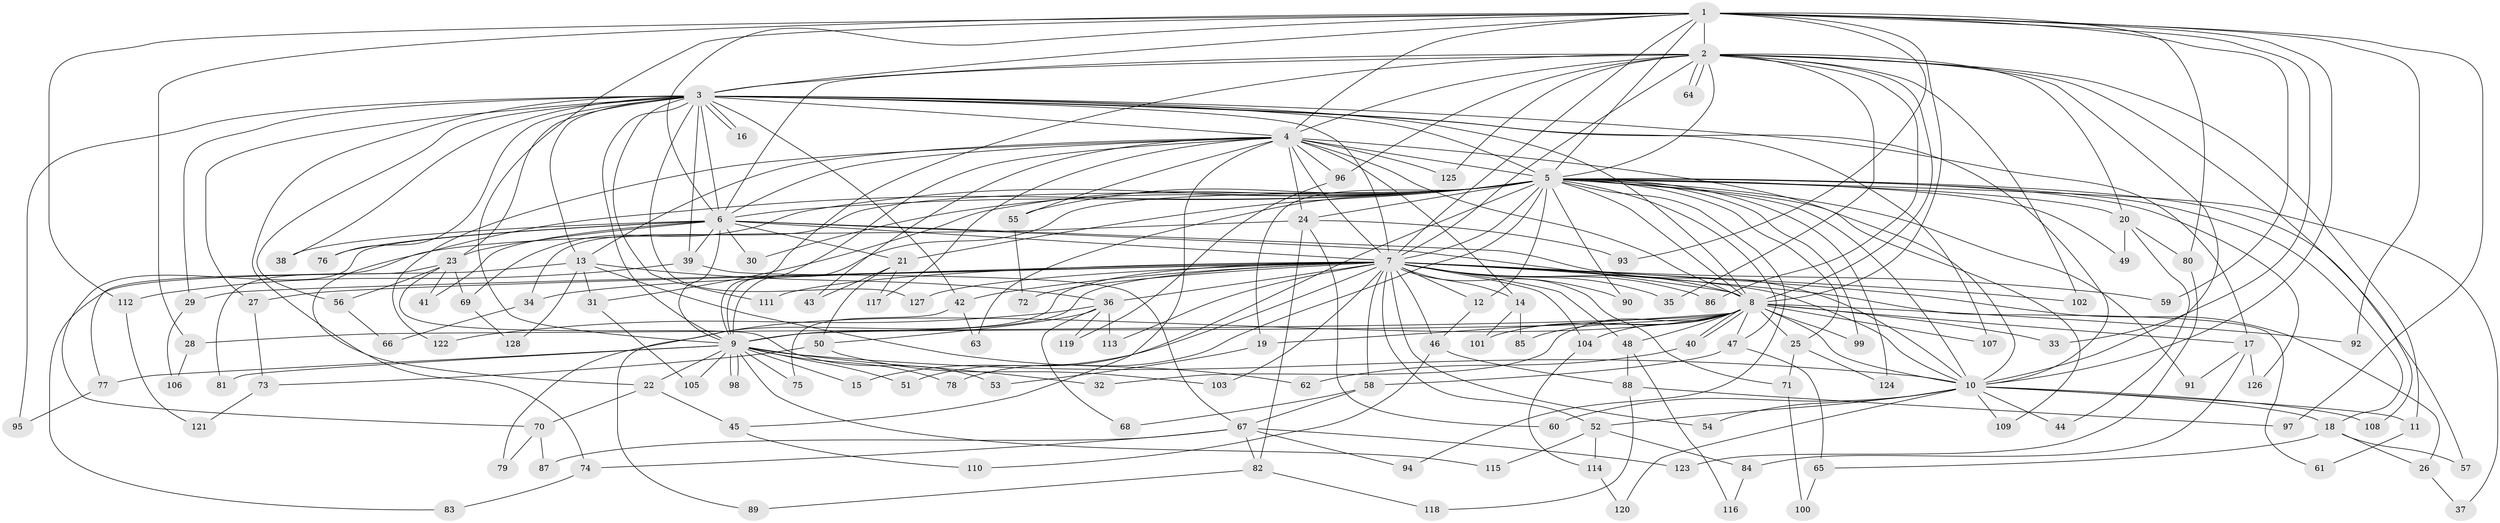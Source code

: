 // coarse degree distribution, {12: 0.03125, 15: 0.03125, 39: 0.015625, 36: 0.015625, 10: 0.015625, 3: 0.234375, 6: 0.046875, 2: 0.40625, 4: 0.078125, 5: 0.0625, 7: 0.015625, 1: 0.046875}
// Generated by graph-tools (version 1.1) at 2025/17/03/04/25 18:17:37]
// undirected, 128 vertices, 281 edges
graph export_dot {
graph [start="1"]
  node [color=gray90,style=filled];
  1;
  2;
  3;
  4;
  5;
  6;
  7;
  8;
  9;
  10;
  11;
  12;
  13;
  14;
  15;
  16;
  17;
  18;
  19;
  20;
  21;
  22;
  23;
  24;
  25;
  26;
  27;
  28;
  29;
  30;
  31;
  32;
  33;
  34;
  35;
  36;
  37;
  38;
  39;
  40;
  41;
  42;
  43;
  44;
  45;
  46;
  47;
  48;
  49;
  50;
  51;
  52;
  53;
  54;
  55;
  56;
  57;
  58;
  59;
  60;
  61;
  62;
  63;
  64;
  65;
  66;
  67;
  68;
  69;
  70;
  71;
  72;
  73;
  74;
  75;
  76;
  77;
  78;
  79;
  80;
  81;
  82;
  83;
  84;
  85;
  86;
  87;
  88;
  89;
  90;
  91;
  92;
  93;
  94;
  95;
  96;
  97;
  98;
  99;
  100;
  101;
  102;
  103;
  104;
  105;
  106;
  107;
  108;
  109;
  110;
  111;
  112;
  113;
  114;
  115;
  116;
  117;
  118;
  119;
  120;
  121;
  122;
  123;
  124;
  125;
  126;
  127;
  128;
  1 -- 2;
  1 -- 3;
  1 -- 4;
  1 -- 5;
  1 -- 6;
  1 -- 7;
  1 -- 8;
  1 -- 9;
  1 -- 10;
  1 -- 28;
  1 -- 33;
  1 -- 59;
  1 -- 80;
  1 -- 92;
  1 -- 93;
  1 -- 97;
  1 -- 112;
  2 -- 3;
  2 -- 4;
  2 -- 5;
  2 -- 6;
  2 -- 7;
  2 -- 8;
  2 -- 9;
  2 -- 10;
  2 -- 11;
  2 -- 20;
  2 -- 35;
  2 -- 64;
  2 -- 64;
  2 -- 86;
  2 -- 96;
  2 -- 102;
  2 -- 108;
  2 -- 125;
  3 -- 4;
  3 -- 5;
  3 -- 6;
  3 -- 7;
  3 -- 8;
  3 -- 9;
  3 -- 10;
  3 -- 13;
  3 -- 16;
  3 -- 16;
  3 -- 17;
  3 -- 22;
  3 -- 23;
  3 -- 27;
  3 -- 29;
  3 -- 38;
  3 -- 39;
  3 -- 42;
  3 -- 56;
  3 -- 76;
  3 -- 95;
  3 -- 107;
  3 -- 111;
  3 -- 127;
  4 -- 5;
  4 -- 6;
  4 -- 7;
  4 -- 8;
  4 -- 9;
  4 -- 10;
  4 -- 13;
  4 -- 14;
  4 -- 24;
  4 -- 43;
  4 -- 45;
  4 -- 55;
  4 -- 96;
  4 -- 117;
  4 -- 122;
  4 -- 125;
  5 -- 6;
  5 -- 7;
  5 -- 8;
  5 -- 9;
  5 -- 10;
  5 -- 12;
  5 -- 18;
  5 -- 19;
  5 -- 20;
  5 -- 21;
  5 -- 24;
  5 -- 25;
  5 -- 30;
  5 -- 31;
  5 -- 34;
  5 -- 37;
  5 -- 47;
  5 -- 49;
  5 -- 51;
  5 -- 55;
  5 -- 57;
  5 -- 63;
  5 -- 69;
  5 -- 74;
  5 -- 78;
  5 -- 90;
  5 -- 91;
  5 -- 94;
  5 -- 99;
  5 -- 109;
  5 -- 124;
  5 -- 126;
  6 -- 7;
  6 -- 8;
  6 -- 9;
  6 -- 10;
  6 -- 21;
  6 -- 23;
  6 -- 30;
  6 -- 38;
  6 -- 39;
  6 -- 41;
  6 -- 70;
  6 -- 76;
  7 -- 8;
  7 -- 9;
  7 -- 10;
  7 -- 12;
  7 -- 14;
  7 -- 15;
  7 -- 26;
  7 -- 27;
  7 -- 29;
  7 -- 34;
  7 -- 35;
  7 -- 36;
  7 -- 42;
  7 -- 46;
  7 -- 48;
  7 -- 52;
  7 -- 54;
  7 -- 58;
  7 -- 59;
  7 -- 61;
  7 -- 71;
  7 -- 72;
  7 -- 86;
  7 -- 89;
  7 -- 90;
  7 -- 102;
  7 -- 103;
  7 -- 104;
  7 -- 111;
  7 -- 113;
  7 -- 127;
  8 -- 9;
  8 -- 10;
  8 -- 17;
  8 -- 19;
  8 -- 25;
  8 -- 28;
  8 -- 32;
  8 -- 33;
  8 -- 40;
  8 -- 40;
  8 -- 47;
  8 -- 48;
  8 -- 79;
  8 -- 85;
  8 -- 92;
  8 -- 99;
  8 -- 101;
  8 -- 104;
  8 -- 107;
  9 -- 10;
  9 -- 15;
  9 -- 22;
  9 -- 32;
  9 -- 51;
  9 -- 75;
  9 -- 77;
  9 -- 78;
  9 -- 81;
  9 -- 98;
  9 -- 98;
  9 -- 105;
  9 -- 115;
  10 -- 11;
  10 -- 18;
  10 -- 44;
  10 -- 52;
  10 -- 54;
  10 -- 60;
  10 -- 108;
  10 -- 109;
  10 -- 120;
  11 -- 61;
  12 -- 46;
  13 -- 31;
  13 -- 36;
  13 -- 62;
  13 -- 83;
  13 -- 128;
  14 -- 85;
  14 -- 101;
  17 -- 84;
  17 -- 91;
  17 -- 126;
  18 -- 26;
  18 -- 57;
  18 -- 65;
  19 -- 53;
  20 -- 44;
  20 -- 49;
  20 -- 80;
  21 -- 43;
  21 -- 50;
  21 -- 117;
  22 -- 45;
  22 -- 70;
  23 -- 41;
  23 -- 53;
  23 -- 56;
  23 -- 69;
  23 -- 81;
  24 -- 60;
  24 -- 77;
  24 -- 82;
  24 -- 93;
  25 -- 71;
  25 -- 124;
  26 -- 37;
  27 -- 73;
  28 -- 106;
  29 -- 106;
  31 -- 105;
  34 -- 66;
  36 -- 50;
  36 -- 68;
  36 -- 113;
  36 -- 119;
  36 -- 122;
  39 -- 67;
  39 -- 112;
  40 -- 62;
  42 -- 63;
  42 -- 75;
  45 -- 110;
  46 -- 88;
  46 -- 110;
  47 -- 58;
  47 -- 65;
  48 -- 88;
  48 -- 116;
  50 -- 73;
  50 -- 103;
  52 -- 84;
  52 -- 114;
  52 -- 115;
  55 -- 72;
  56 -- 66;
  58 -- 67;
  58 -- 68;
  65 -- 100;
  67 -- 74;
  67 -- 82;
  67 -- 87;
  67 -- 94;
  67 -- 123;
  69 -- 128;
  70 -- 79;
  70 -- 87;
  71 -- 100;
  73 -- 121;
  74 -- 83;
  77 -- 95;
  80 -- 123;
  82 -- 89;
  82 -- 118;
  84 -- 116;
  88 -- 97;
  88 -- 118;
  96 -- 119;
  104 -- 114;
  112 -- 121;
  114 -- 120;
}
